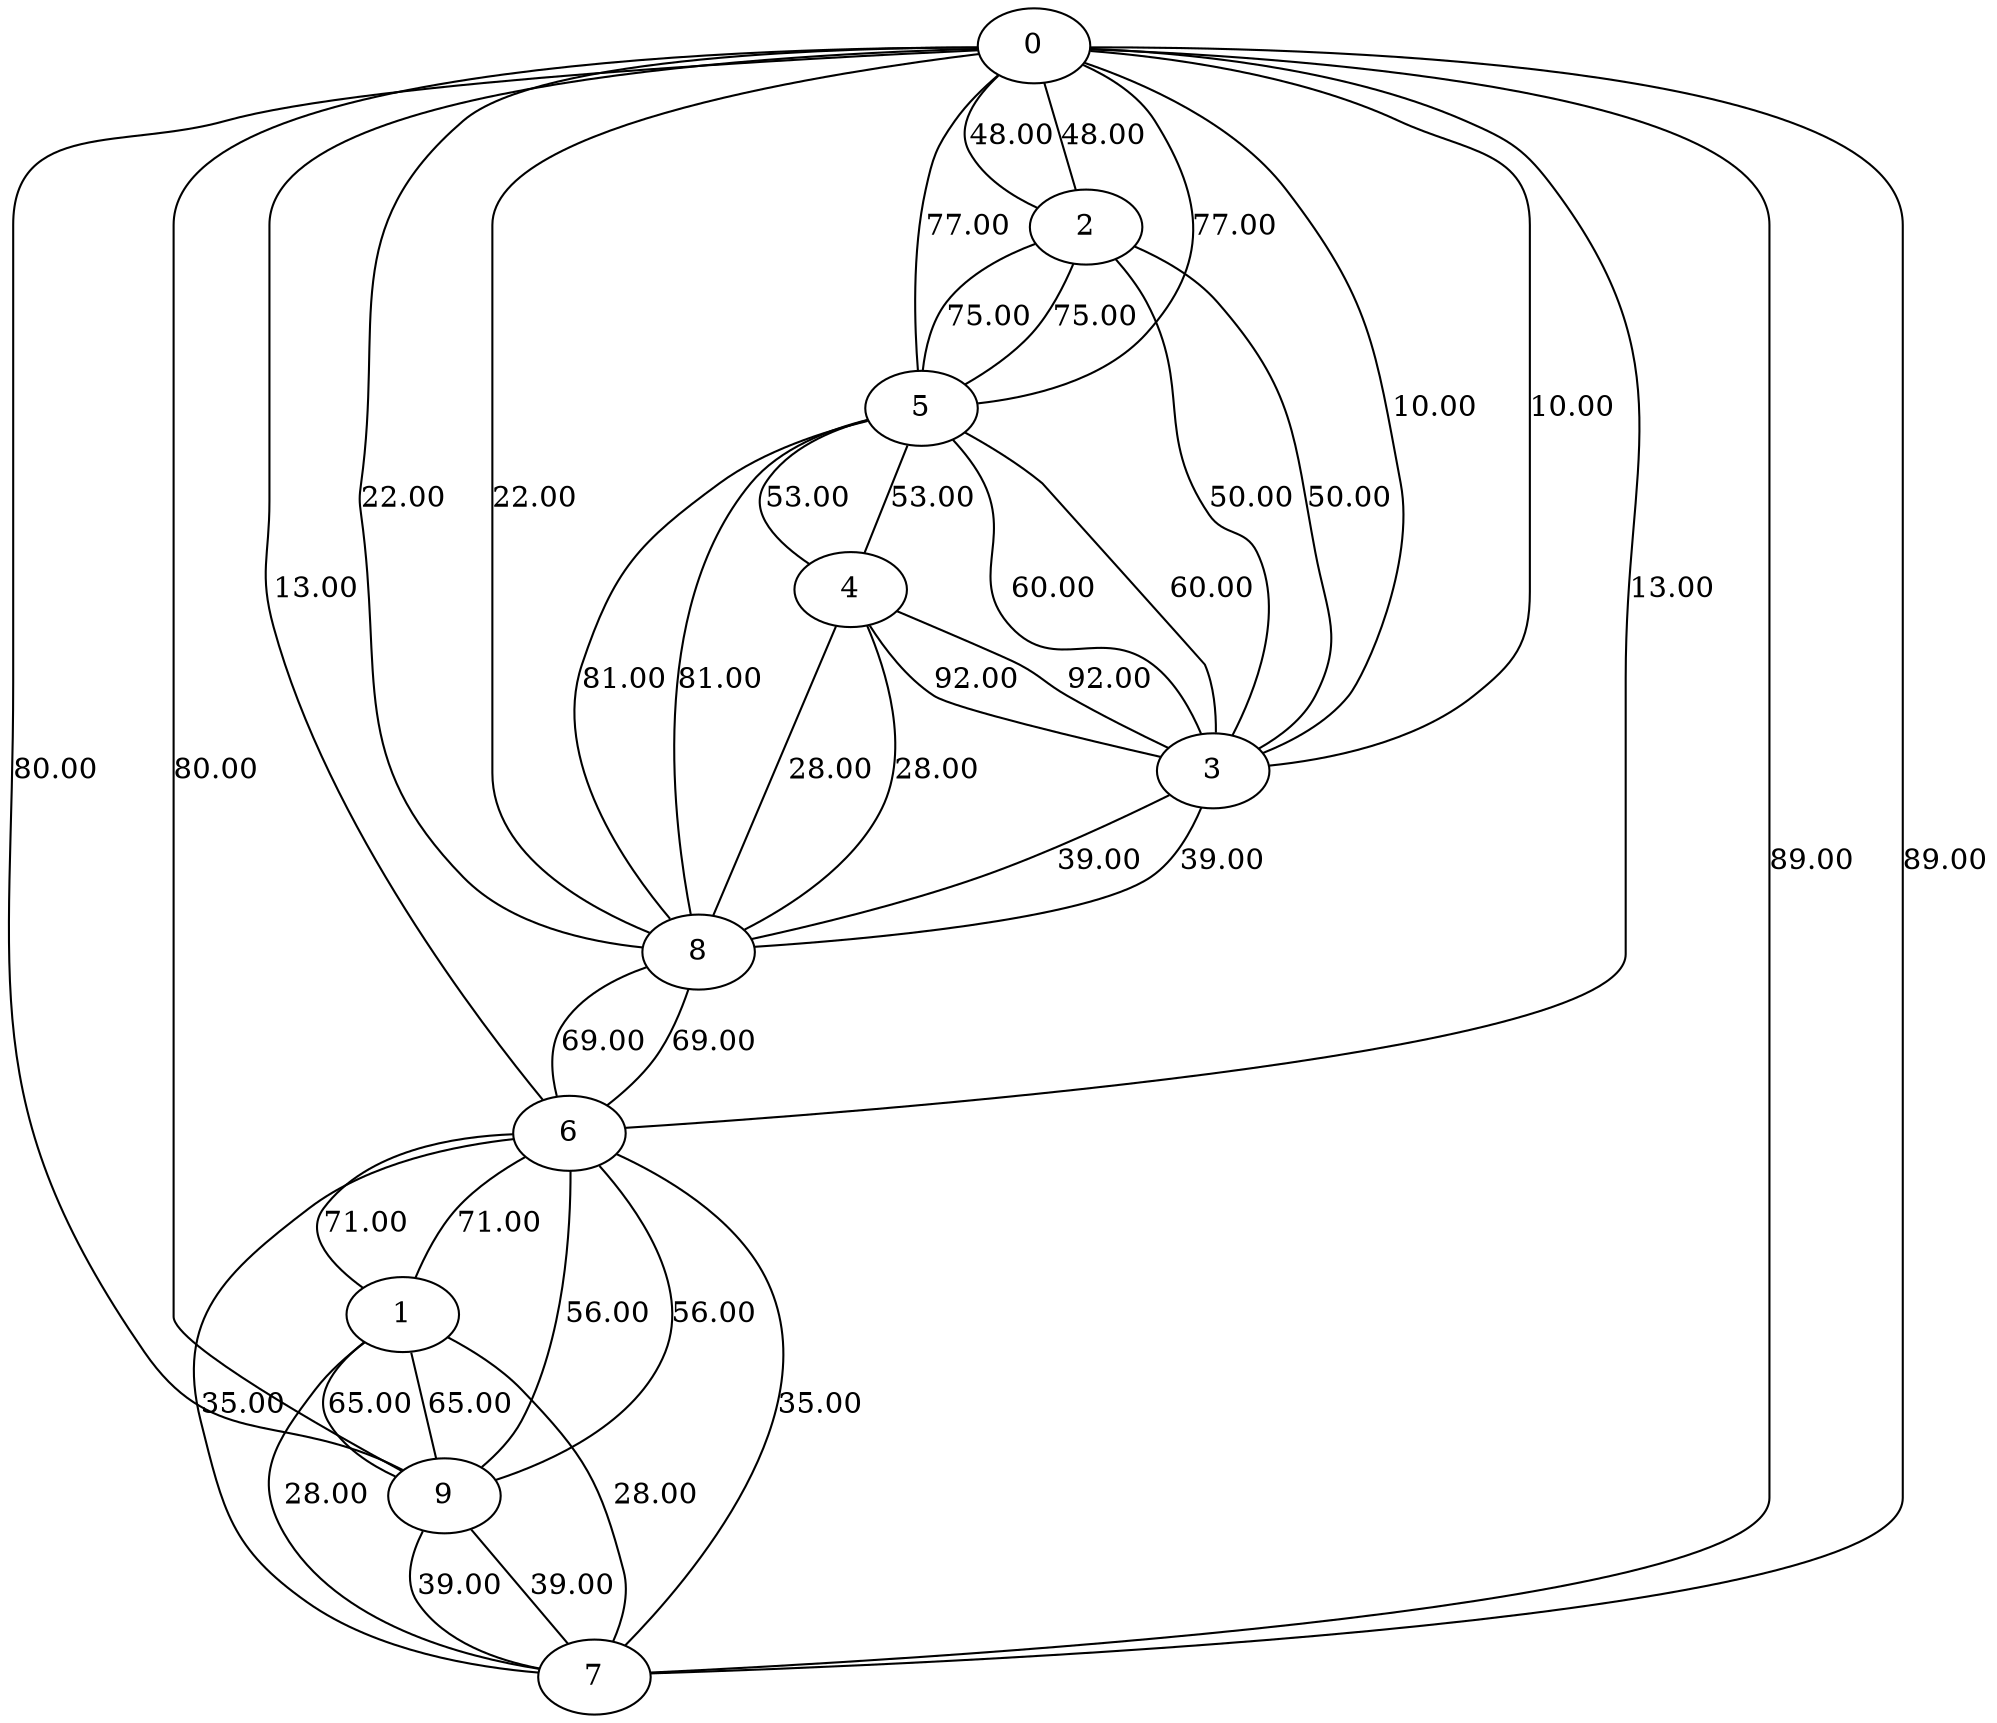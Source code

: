 graph sample {
0 -- 2 [label=48.00];
2 -- 0 [label=48.00];
0 -- 3 [label=10.00];
3 -- 0 [label=10.00];
0 -- 5 [label=77.00];
5 -- 0 [label=77.00];
0 -- 6 [label=13.00];
6 -- 0 [label=13.00];
0 -- 7 [label=89.00];
7 -- 0 [label=89.00];
0 -- 8 [label=22.00];
8 -- 0 [label=22.00];
0 -- 9 [label=80.00];
9 -- 0 [label=80.00];
1 -- 6 [label=71.00];
6 -- 1 [label=71.00];
1 -- 7 [label=28.00];
7 -- 1 [label=28.00];
1 -- 9 [label=65.00];
9 -- 1 [label=65.00];
2 -- 3 [label=50.00];
3 -- 2 [label=50.00];
2 -- 5 [label=75.00];
5 -- 2 [label=75.00];
3 -- 4 [label=92.00];
4 -- 3 [label=92.00];
3 -- 5 [label=60.00];
5 -- 3 [label=60.00];
3 -- 8 [label=39.00];
8 -- 3 [label=39.00];
4 -- 5 [label=53.00];
5 -- 4 [label=53.00];
4 -- 8 [label=28.00];
8 -- 4 [label=28.00];
5 -- 8 [label=81.00];
8 -- 5 [label=81.00];
6 -- 7 [label=35.00];
7 -- 6 [label=35.00];
6 -- 8 [label=69.00];
8 -- 6 [label=69.00];
6 -- 9 [label=56.00];
9 -- 6 [label=56.00];
7 -- 9 [label=39.00];
9 -- 7 [label=39.00];
}